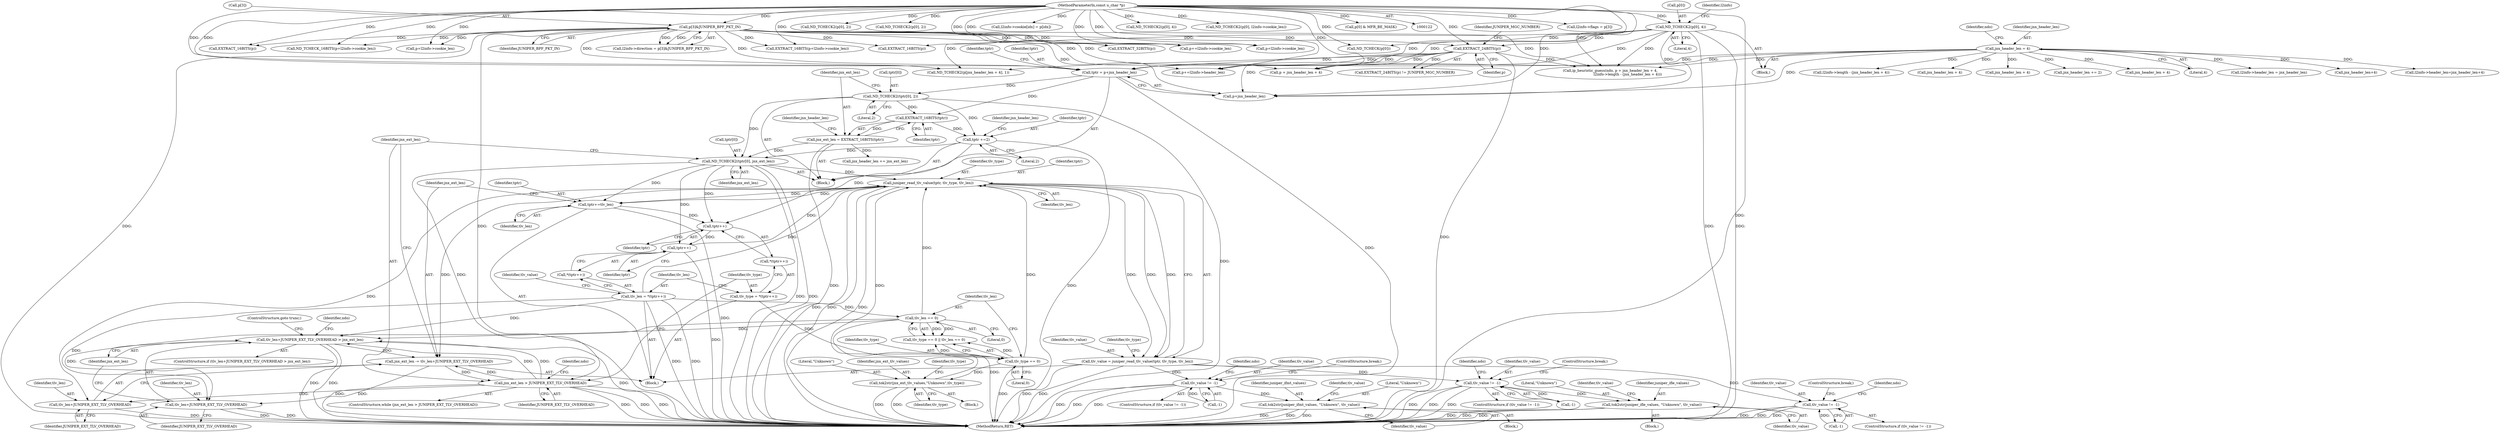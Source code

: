 digraph "0_tcpdump_42073d54c53a496be40ae84152bbfe2c923ac7bc@API" {
"1000344" [label="(Call,juniper_read_tlv_value(tptr, tlv_type, tlv_len))"];
"1000284" [label="(Call,ND_TCHECK2(tptr[0], jnx_ext_len))"];
"1000254" [label="(Call,ND_TCHECK2(tptr[0], 2))"];
"1000249" [label="(Call,tptr = p+jnx_header_len)"];
"1000188" [label="(Call,p[3]&JUNIPER_BPF_PKT_IN)"];
"1000124" [label="(MethodParameterIn,const u_char *p)"];
"1000172" [label="(Call,ND_TCHECK2(p[0], 4))"];
"1000195" [label="(Call,EXTRACT_24BITS(p))"];
"1000220" [label="(Call,jnx_header_len = 4)"];
"1000266" [label="(Call,tptr +=2)"];
"1000261" [label="(Call,EXTRACT_16BITS(tptr))"];
"1000259" [label="(Call,jnx_ext_len = EXTRACT_16BITS(tptr))"];
"1000302" [label="(Call,tptr++)"];
"1000297" [label="(Call,tptr++)"];
"1000428" [label="(Call,tptr+=tlv_len)"];
"1000344" [label="(Call,juniper_read_tlv_value(tptr, tlv_type, tlv_len))"];
"1000309" [label="(Call,tlv_type == 0)"];
"1000294" [label="(Call,tlv_type = *(tptr++))"];
"1000335" [label="(Call,tok2str(jnx_ext_tlv_values,\"Unknown\",tlv_type))"];
"1000312" [label="(Call,tlv_len == 0)"];
"1000299" [label="(Call,tlv_len = *(tptr++))"];
"1000342" [label="(Call,tlv_value = juniper_read_tlv_value(tptr, tlv_type, tlv_len))"];
"1000356" [label="(Call,tlv_value != -1)"];
"1000373" [label="(Call,tok2str(juniper_ifmt_values, \"Unknown\", tlv_value))"];
"1000382" [label="(Call,tlv_value != -1)"];
"1000399" [label="(Call,tok2str(juniper_ifle_values, \"Unknown\", tlv_value))"];
"1000410" [label="(Call,tlv_value != -1)"];
"1000431" [label="(Call,jnx_ext_len -= tlv_len+JUNIPER_EXT_TLV_OVERHEAD)"];
"1000290" [label="(Call,jnx_ext_len > JUNIPER_EXT_TLV_OVERHEAD)"];
"1000317" [label="(Call,tlv_len+JUNIPER_EXT_TLV_OVERHEAD > jnx_ext_len)"];
"1000318" [label="(Call,tlv_len+JUNIPER_EXT_TLV_OVERHEAD)"];
"1000433" [label="(Call,tlv_len+JUNIPER_EXT_TLV_OVERHEAD)"];
"1000177" [label="(Call,l2info->flags = p[3])"];
"1000254" [label="(Call,ND_TCHECK2(tptr[0], 2))"];
"1000269" [label="(Call,jnx_header_len += jnx_ext_len)"];
"1000355" [label="(ControlStructure,if (tlv_value != -1))"];
"1000383" [label="(Identifier,tlv_value)"];
"1000435" [label="(Identifier,JUNIPER_EXT_TLV_OVERHEAD)"];
"1000321" [label="(Identifier,jnx_ext_len)"];
"1000222" [label="(Literal,4)"];
"1000920" [label="(Call,EXTRACT_16BITS(p))"];
"1000284" [label="(Call,ND_TCHECK2(tptr[0], jnx_ext_len))"];
"1000347" [label="(Identifier,tlv_len)"];
"1000500" [label="(Call,l2info->header_len = jnx_header_len)"];
"1000314" [label="(Literal,0)"];
"1000256" [label="(Identifier,tptr)"];
"1000322" [label="(ControlStructure,goto trunc;)"];
"1000432" [label="(Identifier,jnx_ext_len)"];
"1000266" [label="(Call,tptr +=2)"];
"1000722" [label="(Call,p+l2info->cookie_len)"];
"1000249" [label="(Call,tptr = p+jnx_header_len)"];
"1000495" [label="(Call,jnx_header_len+4)"];
"1000262" [label="(Identifier,tptr)"];
"1000344" [label="(Call,juniper_read_tlv_value(tptr, tlv_type, tlv_len))"];
"1000404" [label="(ControlStructure,break;)"];
"1000524" [label="(Call,ND_TCHECK(p[0]))"];
"1000491" [label="(Call,l2info->header_len=jnx_header_len+4)"];
"1000433" [label="(Call,tlv_len+JUNIPER_EXT_TLV_OVERHEAD)"];
"1000463" [label="(Call,ND_TCHECK2(p[jnx_header_len + 4], 1))"];
"1000289" [label="(ControlStructure,while (jnx_ext_len > JUNIPER_EXT_TLV_OVERHEAD))"];
"1000188" [label="(Call,p[3]&JUNIPER_BPF_PKT_IN)"];
"1000410" [label="(Call,tlv_value != -1)"];
"1000305" [label="(Identifier,tlv_value)"];
"1000472" [label="(Call,ip_heuristic_guess(ndo, p + jnx_header_len + 4,\n                               l2info->length - (jnx_header_len + 4)))"];
"1000309" [label="(Call,tlv_type == 0)"];
"1000259" [label="(Call,jnx_ext_len = EXTRACT_16BITS(tptr))"];
"1000127" [label="(Block,)"];
"1000337" [label="(Literal,\"Unknown\")"];
"1000730" [label="(Call,p+=l2info->cookie_len)"];
"1000317" [label="(Call,tlv_len+JUNIPER_EXT_TLV_OVERHEAD > jnx_ext_len)"];
"1000356" [label="(Call,tlv_value != -1)"];
"1000124" [label="(MethodParameterIn,const u_char *p)"];
"1000902" [label="(Call,ND_TCHECK2(p[0], 2))"];
"1000319" [label="(Identifier,tlv_len)"];
"1000804" [label="(Call,ND_TCHECK2(p[0], 2))"];
"1000316" [label="(ControlStructure,if (tlv_len+JUNIPER_EXT_TLV_OVERHEAD > jnx_ext_len))"];
"1000311" [label="(Literal,0)"];
"1000381" [label="(ControlStructure,if (tlv_value != -1))"];
"1000343" [label="(Identifier,tlv_value)"];
"1000292" [label="(Identifier,JUNIPER_EXT_TLV_OVERHEAD)"];
"1000377" [label="(Identifier,tlv_value)"];
"1000176" [label="(Literal,4)"];
"1000505" [label="(Call,p+=l2info->header_len)"];
"1000310" [label="(Identifier,tlv_type)"];
"1000195" [label="(Call,EXTRACT_24BITS(p))"];
"1000403" [label="(Identifier,tlv_value)"];
"1000179" [label="(Identifier,l2info)"];
"1000474" [label="(Call,p + jnx_header_len + 4)"];
"1000303" [label="(Identifier,tptr)"];
"1000173" [label="(Call,p[0])"];
"1000712" [label="(Call,p+l2info->cookie_len)"];
"1000398" [label="(Block,)"];
"1000434" [label="(Identifier,tlv_len)"];
"1000313" [label="(Identifier,tlv_len)"];
"1000479" [label="(Call,l2info->length - (jnx_header_len + 4))"];
"1000466" [label="(Call,jnx_header_len + 4)"];
"1000335" [label="(Call,tok2str(jnx_ext_tlv_values,\"Unknown\",tlv_type))"];
"1000822" [label="(Call,EXTRACT_16BITS(p))"];
"1000226" [label="(Identifier,ndo)"];
"1000476" [label="(Call,jnx_header_len + 4)"];
"1000429" [label="(Identifier,tptr)"];
"1000264" [label="(Identifier,jnx_header_len)"];
"1000334" [label="(Block,)"];
"1000261" [label="(Call,EXTRACT_16BITS(tptr))"];
"1000358" [label="(Call,-1)"];
"1000302" [label="(Call,tptr++)"];
"1000308" [label="(Call,tlv_type == 0 || tlv_len == 0)"];
"1000430" [label="(Identifier,tlv_len)"];
"1000285" [label="(Call,tptr[0])"];
"1000682" [label="(Call,l2info->cookie[idx] = p[idx])"];
"1000184" [label="(Call,l2info->direction = p[3]&JUNIPER_BPF_PKT_IN)"];
"1000291" [label="(Identifier,jnx_ext_len)"];
"1000250" [label="(Identifier,tptr)"];
"1000711" [label="(Call,ND_TCHECK_16BITS(p+l2info->cookie_len))"];
"1000376" [label="(Identifier,tlv_value)"];
"1000172" [label="(Call,ND_TCHECK2(p[0], 4))"];
"1000268" [label="(Literal,2)"];
"1000301" [label="(Call,*(tptr++))"];
"1000260" [label="(Identifier,jnx_ext_len)"];
"1000345" [label="(Identifier,tptr)"];
"1000288" [label="(Identifier,jnx_ext_len)"];
"1000251" [label="(Call,p+jnx_header_len)"];
"1000318" [label="(Call,tlv_len+JUNIPER_EXT_TLV_OVERHEAD)"];
"1000270" [label="(Identifier,jnx_header_len)"];
"1000375" [label="(Literal,\"Unknown\")"];
"1000192" [label="(Identifier,JUNIPER_BPF_PKT_IN)"];
"1000364" [label="(Identifier,ndo)"];
"1000418" [label="(Identifier,ndo)"];
"1000400" [label="(Identifier,juniper_ifle_values)"];
"1000721" [label="(Call,EXTRACT_16BITS(p+l2info->cookie_len))"];
"1000411" [label="(Identifier,tlv_value)"];
"1000326" [label="(Identifier,ndo)"];
"1000267" [label="(Identifier,tptr)"];
"1000295" [label="(Identifier,tlv_type)"];
"1000412" [label="(Call,-1)"];
"1000431" [label="(Call,jnx_ext_len -= tlv_len+JUNIPER_EXT_TLV_OVERHEAD)"];
"1000220" [label="(Call,jnx_header_len = 4)"];
"1000384" [label="(Call,-1)"];
"1000382" [label="(Call,tlv_value != -1)"];
"1000189" [label="(Call,p[3])"];
"1000399" [label="(Call,tok2str(juniper_ifle_values, \"Unknown\", tlv_value))"];
"1000390" [label="(Identifier,ndo)"];
"1000297" [label="(Call,tptr++)"];
"1000298" [label="(Identifier,tptr)"];
"1000258" [label="(Literal,2)"];
"1000290" [label="(Call,jnx_ext_len > JUNIPER_EXT_TLV_OVERHEAD)"];
"1000349" [label="(Identifier,tlv_type)"];
"1000300" [label="(Identifier,tlv_len)"];
"1000346" [label="(Identifier,tlv_type)"];
"1000979" [label="(Call,ND_TCHECK2(p[0], 4))"];
"1000197" [label="(Identifier,JUNIPER_MGC_NUMBER)"];
"1000655" [label="(Call,ND_TCHECK2(p[0], l2info->cookie_len))"];
"1000428" [label="(Call,tptr+=tlv_len)"];
"1000401" [label="(Literal,\"Unknown\")"];
"1000357" [label="(Identifier,tlv_value)"];
"1000299" [label="(Call,tlv_len = *(tptr++))"];
"1000373" [label="(Call,tok2str(juniper_ifmt_values, \"Unknown\", tlv_value))"];
"1000296" [label="(Call,*(tptr++))"];
"1000263" [label="(Call,jnx_header_len += 2)"];
"1000194" [label="(Call,EXTRACT_24BITS(p) != JUNIPER_MGC_NUMBER)"];
"1000293" [label="(Block,)"];
"1000248" [label="(Block,)"];
"1000336" [label="(Identifier,jnx_ext_tlv_values)"];
"1000995" [label="(Call,EXTRACT_32BITS(p))"];
"1001075" [label="(MethodReturn,RET)"];
"1000221" [label="(Identifier,jnx_header_len)"];
"1000294" [label="(Call,tlv_type = *(tptr++))"];
"1000338" [label="(Identifier,tlv_type)"];
"1000427" [label="(ControlStructure,break;)"];
"1000342" [label="(Call,tlv_value = juniper_read_tlv_value(tptr, tlv_type, tlv_len))"];
"1000372" [label="(Block,)"];
"1000374" [label="(Identifier,juniper_ifmt_values)"];
"1000599" [label="(Call,p[0] & MFR_BE_MASK)"];
"1000312" [label="(Call,tlv_len == 0)"];
"1000340" [label="(Identifier,tlv_type)"];
"1000483" [label="(Call,jnx_header_len + 4)"];
"1000402" [label="(Identifier,tlv_value)"];
"1000439" [label="(Identifier,ndo)"];
"1000196" [label="(Identifier,p)"];
"1000378" [label="(ControlStructure,break;)"];
"1000409" [label="(ControlStructure,if (tlv_value != -1))"];
"1000320" [label="(Identifier,JUNIPER_EXT_TLV_OVERHEAD)"];
"1000255" [label="(Call,tptr[0])"];
"1000344" -> "1000342"  [label="AST: "];
"1000344" -> "1000347"  [label="CFG: "];
"1000345" -> "1000344"  [label="AST: "];
"1000346" -> "1000344"  [label="AST: "];
"1000347" -> "1000344"  [label="AST: "];
"1000342" -> "1000344"  [label="CFG: "];
"1000344" -> "1001075"  [label="DDG: "];
"1000344" -> "1001075"  [label="DDG: "];
"1000344" -> "1001075"  [label="DDG: "];
"1000344" -> "1000342"  [label="DDG: "];
"1000344" -> "1000342"  [label="DDG: "];
"1000344" -> "1000342"  [label="DDG: "];
"1000284" -> "1000344"  [label="DDG: "];
"1000302" -> "1000344"  [label="DDG: "];
"1000309" -> "1000344"  [label="DDG: "];
"1000335" -> "1000344"  [label="DDG: "];
"1000312" -> "1000344"  [label="DDG: "];
"1000299" -> "1000344"  [label="DDG: "];
"1000344" -> "1000428"  [label="DDG: "];
"1000344" -> "1000428"  [label="DDG: "];
"1000344" -> "1000431"  [label="DDG: "];
"1000344" -> "1000433"  [label="DDG: "];
"1000284" -> "1000248"  [label="AST: "];
"1000284" -> "1000288"  [label="CFG: "];
"1000285" -> "1000284"  [label="AST: "];
"1000288" -> "1000284"  [label="AST: "];
"1000291" -> "1000284"  [label="CFG: "];
"1000284" -> "1001075"  [label="DDG: "];
"1000284" -> "1001075"  [label="DDG: "];
"1000254" -> "1000284"  [label="DDG: "];
"1000266" -> "1000284"  [label="DDG: "];
"1000259" -> "1000284"  [label="DDG: "];
"1000284" -> "1000290"  [label="DDG: "];
"1000284" -> "1000297"  [label="DDG: "];
"1000284" -> "1000302"  [label="DDG: "];
"1000284" -> "1000428"  [label="DDG: "];
"1000254" -> "1000248"  [label="AST: "];
"1000254" -> "1000258"  [label="CFG: "];
"1000255" -> "1000254"  [label="AST: "];
"1000258" -> "1000254"  [label="AST: "];
"1000260" -> "1000254"  [label="CFG: "];
"1000254" -> "1001075"  [label="DDG: "];
"1000249" -> "1000254"  [label="DDG: "];
"1000254" -> "1000261"  [label="DDG: "];
"1000254" -> "1000266"  [label="DDG: "];
"1000249" -> "1000248"  [label="AST: "];
"1000249" -> "1000251"  [label="CFG: "];
"1000250" -> "1000249"  [label="AST: "];
"1000251" -> "1000249"  [label="AST: "];
"1000256" -> "1000249"  [label="CFG: "];
"1000249" -> "1001075"  [label="DDG: "];
"1000188" -> "1000249"  [label="DDG: "];
"1000172" -> "1000249"  [label="DDG: "];
"1000195" -> "1000249"  [label="DDG: "];
"1000124" -> "1000249"  [label="DDG: "];
"1000220" -> "1000249"  [label="DDG: "];
"1000249" -> "1000261"  [label="DDG: "];
"1000188" -> "1000184"  [label="AST: "];
"1000188" -> "1000192"  [label="CFG: "];
"1000189" -> "1000188"  [label="AST: "];
"1000192" -> "1000188"  [label="AST: "];
"1000184" -> "1000188"  [label="CFG: "];
"1000188" -> "1001075"  [label="DDG: "];
"1000188" -> "1001075"  [label="DDG: "];
"1000188" -> "1000184"  [label="DDG: "];
"1000188" -> "1000184"  [label="DDG: "];
"1000124" -> "1000188"  [label="DDG: "];
"1000188" -> "1000195"  [label="DDG: "];
"1000188" -> "1000251"  [label="DDG: "];
"1000188" -> "1000463"  [label="DDG: "];
"1000188" -> "1000472"  [label="DDG: "];
"1000188" -> "1000474"  [label="DDG: "];
"1000188" -> "1000505"  [label="DDG: "];
"1000188" -> "1000711"  [label="DDG: "];
"1000188" -> "1000712"  [label="DDG: "];
"1000188" -> "1000721"  [label="DDG: "];
"1000188" -> "1000722"  [label="DDG: "];
"1000188" -> "1000730"  [label="DDG: "];
"1000188" -> "1000822"  [label="DDG: "];
"1000188" -> "1000920"  [label="DDG: "];
"1000188" -> "1000995"  [label="DDG: "];
"1000124" -> "1000122"  [label="AST: "];
"1000124" -> "1001075"  [label="DDG: "];
"1000124" -> "1000172"  [label="DDG: "];
"1000124" -> "1000177"  [label="DDG: "];
"1000124" -> "1000195"  [label="DDG: "];
"1000124" -> "1000251"  [label="DDG: "];
"1000124" -> "1000463"  [label="DDG: "];
"1000124" -> "1000472"  [label="DDG: "];
"1000124" -> "1000474"  [label="DDG: "];
"1000124" -> "1000505"  [label="DDG: "];
"1000124" -> "1000524"  [label="DDG: "];
"1000124" -> "1000599"  [label="DDG: "];
"1000124" -> "1000655"  [label="DDG: "];
"1000124" -> "1000682"  [label="DDG: "];
"1000124" -> "1000711"  [label="DDG: "];
"1000124" -> "1000712"  [label="DDG: "];
"1000124" -> "1000721"  [label="DDG: "];
"1000124" -> "1000722"  [label="DDG: "];
"1000124" -> "1000730"  [label="DDG: "];
"1000124" -> "1000804"  [label="DDG: "];
"1000124" -> "1000822"  [label="DDG: "];
"1000124" -> "1000902"  [label="DDG: "];
"1000124" -> "1000920"  [label="DDG: "];
"1000124" -> "1000979"  [label="DDG: "];
"1000124" -> "1000995"  [label="DDG: "];
"1000172" -> "1000127"  [label="AST: "];
"1000172" -> "1000176"  [label="CFG: "];
"1000173" -> "1000172"  [label="AST: "];
"1000176" -> "1000172"  [label="AST: "];
"1000179" -> "1000172"  [label="CFG: "];
"1000172" -> "1001075"  [label="DDG: "];
"1000172" -> "1001075"  [label="DDG: "];
"1000172" -> "1000195"  [label="DDG: "];
"1000172" -> "1000251"  [label="DDG: "];
"1000172" -> "1000463"  [label="DDG: "];
"1000172" -> "1000472"  [label="DDG: "];
"1000172" -> "1000474"  [label="DDG: "];
"1000172" -> "1000505"  [label="DDG: "];
"1000172" -> "1000524"  [label="DDG: "];
"1000195" -> "1000194"  [label="AST: "];
"1000195" -> "1000196"  [label="CFG: "];
"1000196" -> "1000195"  [label="AST: "];
"1000197" -> "1000195"  [label="CFG: "];
"1000195" -> "1001075"  [label="DDG: "];
"1000195" -> "1000194"  [label="DDG: "];
"1000195" -> "1000251"  [label="DDG: "];
"1000195" -> "1000463"  [label="DDG: "];
"1000195" -> "1000472"  [label="DDG: "];
"1000195" -> "1000474"  [label="DDG: "];
"1000195" -> "1000505"  [label="DDG: "];
"1000220" -> "1000127"  [label="AST: "];
"1000220" -> "1000222"  [label="CFG: "];
"1000221" -> "1000220"  [label="AST: "];
"1000222" -> "1000220"  [label="AST: "];
"1000226" -> "1000220"  [label="CFG: "];
"1000220" -> "1000251"  [label="DDG: "];
"1000220" -> "1000263"  [label="DDG: "];
"1000220" -> "1000466"  [label="DDG: "];
"1000220" -> "1000472"  [label="DDG: "];
"1000220" -> "1000474"  [label="DDG: "];
"1000220" -> "1000476"  [label="DDG: "];
"1000220" -> "1000479"  [label="DDG: "];
"1000220" -> "1000483"  [label="DDG: "];
"1000220" -> "1000491"  [label="DDG: "];
"1000220" -> "1000495"  [label="DDG: "];
"1000220" -> "1000500"  [label="DDG: "];
"1000266" -> "1000248"  [label="AST: "];
"1000266" -> "1000268"  [label="CFG: "];
"1000267" -> "1000266"  [label="AST: "];
"1000268" -> "1000266"  [label="AST: "];
"1000270" -> "1000266"  [label="CFG: "];
"1000266" -> "1001075"  [label="DDG: "];
"1000261" -> "1000266"  [label="DDG: "];
"1000266" -> "1000297"  [label="DDG: "];
"1000261" -> "1000259"  [label="AST: "];
"1000261" -> "1000262"  [label="CFG: "];
"1000262" -> "1000261"  [label="AST: "];
"1000259" -> "1000261"  [label="CFG: "];
"1000261" -> "1000259"  [label="DDG: "];
"1000259" -> "1000248"  [label="AST: "];
"1000260" -> "1000259"  [label="AST: "];
"1000264" -> "1000259"  [label="CFG: "];
"1000259" -> "1001075"  [label="DDG: "];
"1000259" -> "1000269"  [label="DDG: "];
"1000302" -> "1000301"  [label="AST: "];
"1000302" -> "1000303"  [label="CFG: "];
"1000303" -> "1000302"  [label="AST: "];
"1000301" -> "1000302"  [label="CFG: "];
"1000302" -> "1001075"  [label="DDG: "];
"1000297" -> "1000302"  [label="DDG: "];
"1000297" -> "1000296"  [label="AST: "];
"1000297" -> "1000298"  [label="CFG: "];
"1000298" -> "1000297"  [label="AST: "];
"1000296" -> "1000297"  [label="CFG: "];
"1000428" -> "1000297"  [label="DDG: "];
"1000428" -> "1000293"  [label="AST: "];
"1000428" -> "1000430"  [label="CFG: "];
"1000429" -> "1000428"  [label="AST: "];
"1000430" -> "1000428"  [label="AST: "];
"1000432" -> "1000428"  [label="CFG: "];
"1000428" -> "1001075"  [label="DDG: "];
"1000309" -> "1000308"  [label="AST: "];
"1000309" -> "1000311"  [label="CFG: "];
"1000310" -> "1000309"  [label="AST: "];
"1000311" -> "1000309"  [label="AST: "];
"1000313" -> "1000309"  [label="CFG: "];
"1000308" -> "1000309"  [label="CFG: "];
"1000309" -> "1001075"  [label="DDG: "];
"1000309" -> "1000308"  [label="DDG: "];
"1000309" -> "1000308"  [label="DDG: "];
"1000294" -> "1000309"  [label="DDG: "];
"1000309" -> "1000335"  [label="DDG: "];
"1000294" -> "1000293"  [label="AST: "];
"1000294" -> "1000296"  [label="CFG: "];
"1000295" -> "1000294"  [label="AST: "];
"1000296" -> "1000294"  [label="AST: "];
"1000300" -> "1000294"  [label="CFG: "];
"1000335" -> "1000334"  [label="AST: "];
"1000335" -> "1000338"  [label="CFG: "];
"1000336" -> "1000335"  [label="AST: "];
"1000337" -> "1000335"  [label="AST: "];
"1000338" -> "1000335"  [label="AST: "];
"1000340" -> "1000335"  [label="CFG: "];
"1000335" -> "1001075"  [label="DDG: "];
"1000335" -> "1001075"  [label="DDG: "];
"1000312" -> "1000308"  [label="AST: "];
"1000312" -> "1000314"  [label="CFG: "];
"1000313" -> "1000312"  [label="AST: "];
"1000314" -> "1000312"  [label="AST: "];
"1000308" -> "1000312"  [label="CFG: "];
"1000312" -> "1001075"  [label="DDG: "];
"1000312" -> "1000308"  [label="DDG: "];
"1000312" -> "1000308"  [label="DDG: "];
"1000299" -> "1000312"  [label="DDG: "];
"1000312" -> "1000317"  [label="DDG: "];
"1000312" -> "1000318"  [label="DDG: "];
"1000299" -> "1000293"  [label="AST: "];
"1000299" -> "1000301"  [label="CFG: "];
"1000300" -> "1000299"  [label="AST: "];
"1000301" -> "1000299"  [label="AST: "];
"1000305" -> "1000299"  [label="CFG: "];
"1000299" -> "1001075"  [label="DDG: "];
"1000299" -> "1001075"  [label="DDG: "];
"1000299" -> "1000317"  [label="DDG: "];
"1000299" -> "1000318"  [label="DDG: "];
"1000342" -> "1000293"  [label="AST: "];
"1000343" -> "1000342"  [label="AST: "];
"1000349" -> "1000342"  [label="CFG: "];
"1000342" -> "1001075"  [label="DDG: "];
"1000342" -> "1001075"  [label="DDG: "];
"1000342" -> "1000356"  [label="DDG: "];
"1000342" -> "1000382"  [label="DDG: "];
"1000342" -> "1000410"  [label="DDG: "];
"1000356" -> "1000355"  [label="AST: "];
"1000356" -> "1000358"  [label="CFG: "];
"1000357" -> "1000356"  [label="AST: "];
"1000358" -> "1000356"  [label="AST: "];
"1000364" -> "1000356"  [label="CFG: "];
"1000378" -> "1000356"  [label="CFG: "];
"1000356" -> "1001075"  [label="DDG: "];
"1000356" -> "1001075"  [label="DDG: "];
"1000356" -> "1001075"  [label="DDG: "];
"1000358" -> "1000356"  [label="DDG: "];
"1000356" -> "1000373"  [label="DDG: "];
"1000373" -> "1000372"  [label="AST: "];
"1000373" -> "1000376"  [label="CFG: "];
"1000374" -> "1000373"  [label="AST: "];
"1000375" -> "1000373"  [label="AST: "];
"1000376" -> "1000373"  [label="AST: "];
"1000377" -> "1000373"  [label="CFG: "];
"1000373" -> "1001075"  [label="DDG: "];
"1000373" -> "1001075"  [label="DDG: "];
"1000373" -> "1001075"  [label="DDG: "];
"1000382" -> "1000381"  [label="AST: "];
"1000382" -> "1000384"  [label="CFG: "];
"1000383" -> "1000382"  [label="AST: "];
"1000384" -> "1000382"  [label="AST: "];
"1000390" -> "1000382"  [label="CFG: "];
"1000404" -> "1000382"  [label="CFG: "];
"1000382" -> "1001075"  [label="DDG: "];
"1000382" -> "1001075"  [label="DDG: "];
"1000382" -> "1001075"  [label="DDG: "];
"1000384" -> "1000382"  [label="DDG: "];
"1000382" -> "1000399"  [label="DDG: "];
"1000399" -> "1000398"  [label="AST: "];
"1000399" -> "1000402"  [label="CFG: "];
"1000400" -> "1000399"  [label="AST: "];
"1000401" -> "1000399"  [label="AST: "];
"1000402" -> "1000399"  [label="AST: "];
"1000403" -> "1000399"  [label="CFG: "];
"1000399" -> "1001075"  [label="DDG: "];
"1000399" -> "1001075"  [label="DDG: "];
"1000399" -> "1001075"  [label="DDG: "];
"1000410" -> "1000409"  [label="AST: "];
"1000410" -> "1000412"  [label="CFG: "];
"1000411" -> "1000410"  [label="AST: "];
"1000412" -> "1000410"  [label="AST: "];
"1000418" -> "1000410"  [label="CFG: "];
"1000427" -> "1000410"  [label="CFG: "];
"1000410" -> "1001075"  [label="DDG: "];
"1000410" -> "1001075"  [label="DDG: "];
"1000410" -> "1001075"  [label="DDG: "];
"1000412" -> "1000410"  [label="DDG: "];
"1000431" -> "1000293"  [label="AST: "];
"1000431" -> "1000433"  [label="CFG: "];
"1000432" -> "1000431"  [label="AST: "];
"1000433" -> "1000431"  [label="AST: "];
"1000291" -> "1000431"  [label="CFG: "];
"1000431" -> "1001075"  [label="DDG: "];
"1000431" -> "1000290"  [label="DDG: "];
"1000290" -> "1000431"  [label="DDG: "];
"1000317" -> "1000431"  [label="DDG: "];
"1000290" -> "1000289"  [label="AST: "];
"1000290" -> "1000292"  [label="CFG: "];
"1000291" -> "1000290"  [label="AST: "];
"1000292" -> "1000290"  [label="AST: "];
"1000295" -> "1000290"  [label="CFG: "];
"1000439" -> "1000290"  [label="CFG: "];
"1000290" -> "1001075"  [label="DDG: "];
"1000290" -> "1001075"  [label="DDG: "];
"1000290" -> "1001075"  [label="DDG: "];
"1000290" -> "1000317"  [label="DDG: "];
"1000290" -> "1000317"  [label="DDG: "];
"1000290" -> "1000318"  [label="DDG: "];
"1000290" -> "1000433"  [label="DDG: "];
"1000317" -> "1000316"  [label="AST: "];
"1000317" -> "1000321"  [label="CFG: "];
"1000318" -> "1000317"  [label="AST: "];
"1000321" -> "1000317"  [label="AST: "];
"1000322" -> "1000317"  [label="CFG: "];
"1000326" -> "1000317"  [label="CFG: "];
"1000317" -> "1001075"  [label="DDG: "];
"1000317" -> "1001075"  [label="DDG: "];
"1000317" -> "1001075"  [label="DDG: "];
"1000318" -> "1000320"  [label="CFG: "];
"1000319" -> "1000318"  [label="AST: "];
"1000320" -> "1000318"  [label="AST: "];
"1000321" -> "1000318"  [label="CFG: "];
"1000318" -> "1001075"  [label="DDG: "];
"1000318" -> "1001075"  [label="DDG: "];
"1000433" -> "1000435"  [label="CFG: "];
"1000434" -> "1000433"  [label="AST: "];
"1000435" -> "1000433"  [label="AST: "];
"1000433" -> "1001075"  [label="DDG: "];
}
